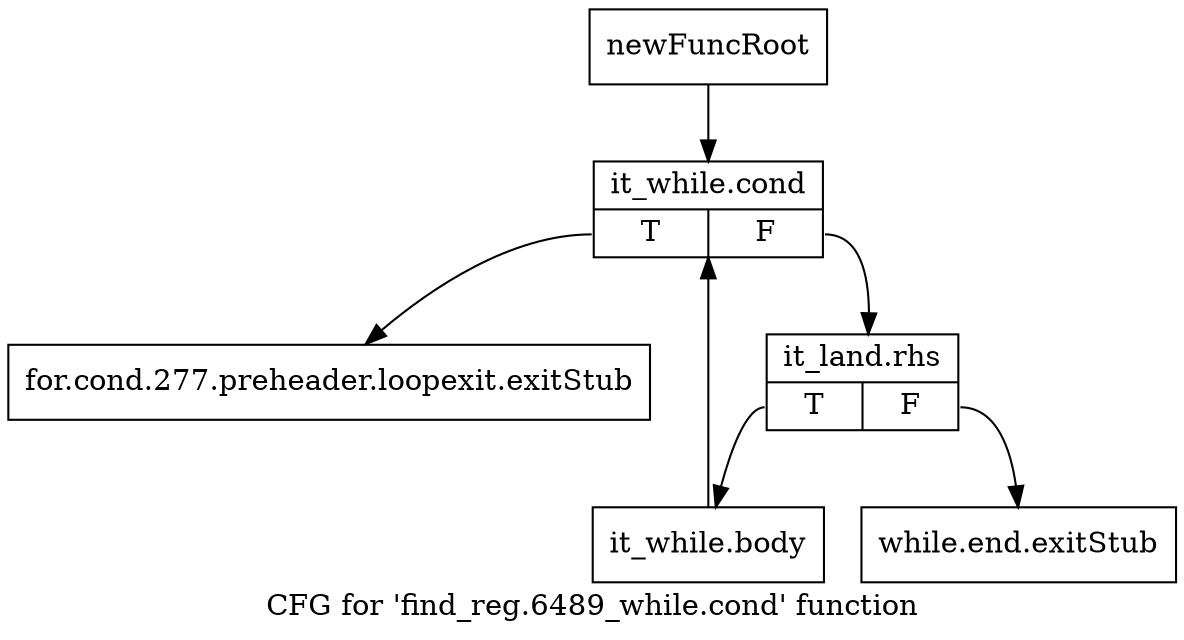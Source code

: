 digraph "CFG for 'find_reg.6489_while.cond' function" {
	label="CFG for 'find_reg.6489_while.cond' function";

	Node0xc00f7e0 [shape=record,label="{newFuncRoot}"];
	Node0xc00f7e0 -> Node0xc00f8d0;
	Node0xc00f830 [shape=record,label="{for.cond.277.preheader.loopexit.exitStub}"];
	Node0xc00f880 [shape=record,label="{while.end.exitStub}"];
	Node0xc00f8d0 [shape=record,label="{it_while.cond|{<s0>T|<s1>F}}"];
	Node0xc00f8d0:s0 -> Node0xc00f830;
	Node0xc00f8d0:s1 -> Node0xc00f920;
	Node0xc00f920 [shape=record,label="{it_land.rhs|{<s0>T|<s1>F}}"];
	Node0xc00f920:s0 -> Node0xc00f970;
	Node0xc00f920:s1 -> Node0xc00f880;
	Node0xc00f970 [shape=record,label="{it_while.body}"];
	Node0xc00f970 -> Node0xc00f8d0;
}
